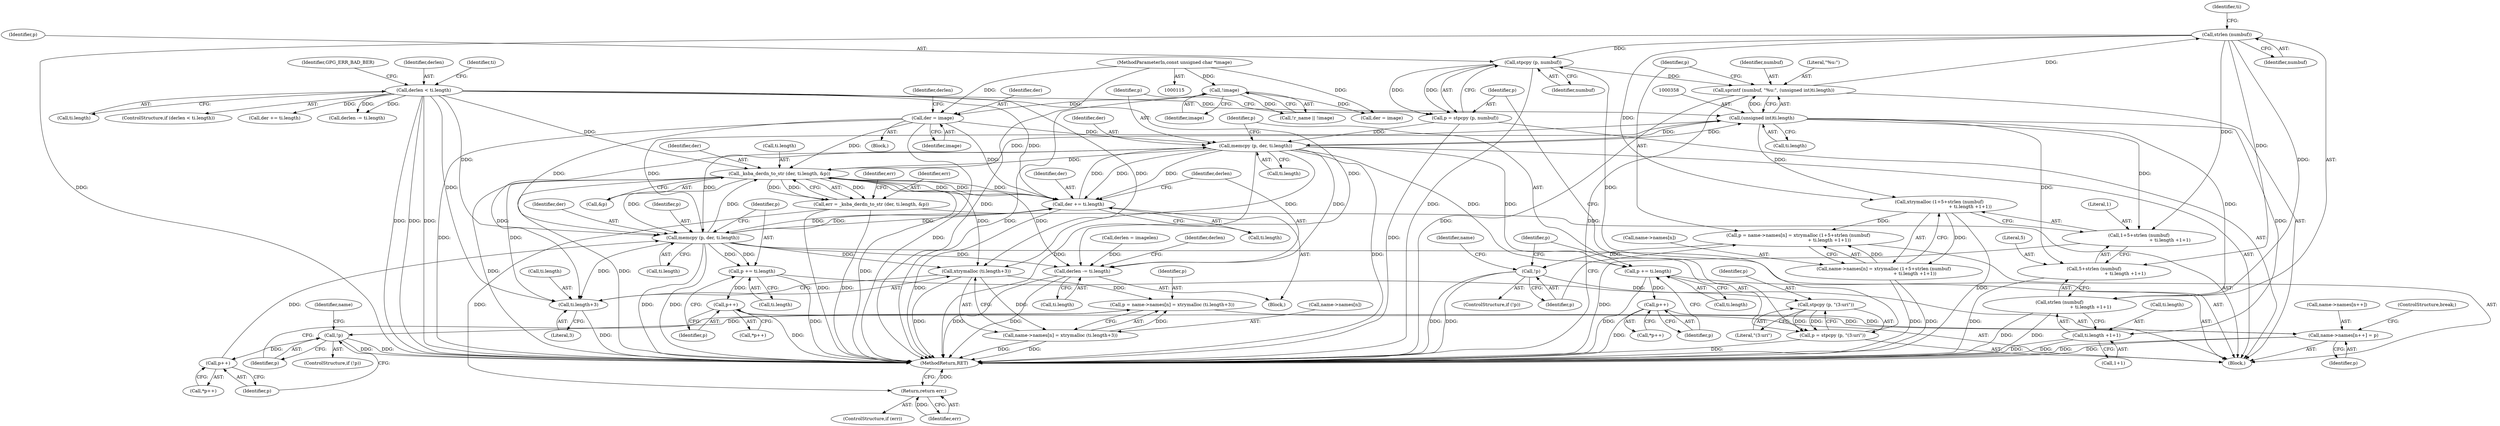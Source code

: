 digraph "0_gnupg_a7eed17a0b2a1c09ef986f3b4b323cd31cea2b64@API" {
"1000376" [label="(Call,strlen (numbuf))"];
"1000354" [label="(Call,sprintf (numbuf, \"%u:\", (unsigned int)ti.length))"];
"1000401" [label="(Call,stpcpy (p, numbuf))"];
"1000394" [label="(Call,p = stpcpy (p, \"(3:uri\"))"];
"1000396" [label="(Call,stpcpy (p, \"(3:uri\"))"];
"1000386" [label="(Call,!p)"];
"1000362" [label="(Call,p = name->names[n] = xtrymalloc (1+5+strlen (numbuf)\n                                           + ti.length +1+1))"];
"1000364" [label="(Call,name->names[n] = xtrymalloc (1+5+strlen (numbuf)\n                                           + ti.length +1+1))"];
"1000370" [label="(Call,xtrymalloc (1+5+strlen (numbuf)\n                                           + ti.length +1+1))"];
"1000376" [label="(Call,strlen (numbuf))"];
"1000357" [label="(Call,(unsigned int)ti.length)"];
"1000176" [label="(Call,derlen < ti.length)"];
"1000333" [label="(Call,_ksba_derdn_to_str (der, ti.length, &p))"];
"1000429" [label="(Call,der += ti.length)"];
"1000404" [label="(Call,memcpy (p, der, ti.length))"];
"1000399" [label="(Call,p = stpcpy (p, numbuf))"];
"1000248" [label="(Call,der = image)"];
"1000117" [label="(MethodParameterIn,const unsigned char *image)"];
"1000131" [label="(Call,!image)"];
"1000307" [label="(Call,memcpy (p, der, ti.length))"];
"1000304" [label="(Call,p++)"];
"1000294" [label="(Call,!p)"];
"1000279" [label="(Call,p = name->names[n] = xtrymalloc (ti.length+3))"];
"1000281" [label="(Call,name->names[n] = xtrymalloc (ti.length+3))"];
"1000287" [label="(Call,xtrymalloc (ti.length+3))"];
"1000371" [label="(Call,1+5+strlen (numbuf)\n                                           + ti.length +1+1)"];
"1000373" [label="(Call,5+strlen (numbuf)\n                                           + ti.length +1+1)"];
"1000375" [label="(Call,strlen (numbuf)\n                                           + ti.length +1+1)"];
"1000288" [label="(Call,ti.length+3)"];
"1000313" [label="(Call,p += ti.length)"];
"1000320" [label="(Call,p++)"];
"1000344" [label="(Call,name->names[n++] = p)"];
"1000331" [label="(Call,err = _ksba_derdn_to_str (der, ti.length, &p))"];
"1000342" [label="(Return,return err;)"];
"1000378" [label="(Call,ti.length +1+1)"];
"1000434" [label="(Call,derlen -= ti.length)"];
"1000410" [label="(Call,p += ti.length)"];
"1000417" [label="(Call,p++)"];
"1000345" [label="(Call,name->names[n++])"];
"1000431" [label="(Call,ti.length)"];
"1000340" [label="(ControlStructure,if (err))"];
"1000382" [label="(Call,1+1)"];
"1000364" [label="(Call,name->names[n] = xtrymalloc (1+5+strlen (numbuf)\n                                           + ti.length +1+1))"];
"1000430" [label="(Identifier,der)"];
"1000435" [label="(Identifier,derlen)"];
"1000281" [label="(Call,name->names[n] = xtrymalloc (ti.length+3))"];
"1000178" [label="(Call,ti.length)"];
"1000132" [label="(Identifier,image)"];
"1000251" [label="(Call,derlen = imagelen)"];
"1000248" [label="(Call,der = image)"];
"1000314" [label="(Identifier,p)"];
"1000351" [label="(Identifier,p)"];
"1000175" [label="(ControlStructure,if (derlen < ti.length))"];
"1000334" [label="(Identifier,der)"];
"1000378" [label="(Call,ti.length +1+1)"];
"1000176" [label="(Call,derlen < ti.length)"];
"1000131" [label="(Call,!image)"];
"1000407" [label="(Call,ti.length)"];
"1000417" [label="(Call,p++)"];
"1000280" [label="(Identifier,p)"];
"1000397" [label="(Identifier,p)"];
"1000436" [label="(Call,ti.length)"];
"1000355" [label="(Identifier,numbuf)"];
"1000403" [label="(Identifier,numbuf)"];
"1000321" [label="(Identifier,p)"];
"1000377" [label="(Identifier,numbuf)"];
"1000406" [label="(Identifier,der)"];
"1000320" [label="(Call,p++)"];
"1000387" [label="(Identifier,p)"];
"1000309" [label="(Identifier,der)"];
"1000331" [label="(Call,err = _ksba_derdn_to_str (der, ti.length, &p))"];
"1000362" [label="(Call,p = name->names[n] = xtrymalloc (1+5+strlen (numbuf)\n                                           + ti.length +1+1))"];
"1000279" [label="(Call,p = name->names[n] = xtrymalloc (ti.length+3))"];
"1000289" [label="(Call,ti.length)"];
"1000342" [label="(Return,return err;)"];
"1000313" [label="(Call,p += ti.length)"];
"1000434" [label="(Call,derlen -= ti.length)"];
"1000372" [label="(Literal,1)"];
"1000319" [label="(Call,*p++)"];
"1000177" [label="(Identifier,derlen)"];
"1000359" [label="(Call,ti.length)"];
"1000401" [label="(Call,stpcpy (p, numbuf))"];
"1000429" [label="(Call,der += ti.length)"];
"1000375" [label="(Call,strlen (numbuf)\n                                           + ti.length +1+1)"];
"1000357" [label="(Call,(unsigned int)ti.length)"];
"1000356" [label="(Literal,\"%u:\")"];
"1000304" [label="(Call,p++)"];
"1000370" [label="(Call,xtrymalloc (1+5+strlen (numbuf)\n                                           + ti.length +1+1))"];
"1000315" [label="(Call,ti.length)"];
"1000338" [label="(Call,&p)"];
"1000374" [label="(Literal,5)"];
"1000250" [label="(Identifier,image)"];
"1000396" [label="(Call,stpcpy (p, \"(3:uri\"))"];
"1000295" [label="(Identifier,p)"];
"1000332" [label="(Identifier,err)"];
"1000333" [label="(Call,_ksba_derdn_to_str (der, ti.length, &p))"];
"1000277" [label="(Block,)"];
"1000411" [label="(Identifier,p)"];
"1000343" [label="(Identifier,err)"];
"1000418" [label="(Identifier,p)"];
"1000294" [label="(Call,!p)"];
"1000282" [label="(Call,name->names[n])"];
"1000305" [label="(Identifier,p)"];
"1000363" [label="(Identifier,p)"];
"1000292" [label="(Literal,3)"];
"1000335" [label="(Call,ti.length)"];
"1000380" [label="(Identifier,ti)"];
"1000140" [label="(Call,der = image)"];
"1000365" [label="(Call,name->names[n])"];
"1000371" [label="(Call,1+5+strlen (numbuf)\n                                           + ti.length +1+1)"];
"1000308" [label="(Identifier,p)"];
"1000376" [label="(Call,strlen (numbuf))"];
"1000307" [label="(Call,memcpy (p, der, ti.length))"];
"1000197" [label="(Call,der += ti.length)"];
"1000249" [label="(Identifier,der)"];
"1000119" [label="(Block,)"];
"1000410" [label="(Call,p += ti.length)"];
"1000117" [label="(MethodParameterIn,const unsigned char *image)"];
"1000405" [label="(Identifier,p)"];
"1000398" [label="(Literal,\"(3:uri\")"];
"1000341" [label="(Identifier,err)"];
"1000186" [label="(Identifier,ti)"];
"1000293" [label="(ControlStructure,if (!p))"];
"1000128" [label="(Call,!r_name || !image)"];
"1000258" [label="(Identifier,derlen)"];
"1000416" [label="(Call,*p++)"];
"1000379" [label="(Call,ti.length)"];
"1000354" [label="(Call,sprintf (numbuf, \"%u:\", (unsigned int)ti.length))"];
"1000394" [label="(Call,p = stpcpy (p, \"(3:uri\"))"];
"1000183" [label="(Identifier,GPG_ERR_BAD_BER)"];
"1000373" [label="(Call,5+strlen (numbuf)\n                                           + ti.length +1+1)"];
"1000352" [label="(ControlStructure,break;)"];
"1000402" [label="(Identifier,p)"];
"1000399" [label="(Call,p = stpcpy (p, numbuf))"];
"1000310" [label="(Call,ti.length)"];
"1000298" [label="(Identifier,name)"];
"1000303" [label="(Call,*p++)"];
"1000202" [label="(Call,derlen -= ti.length)"];
"1000412" [label="(Call,ti.length)"];
"1000395" [label="(Identifier,p)"];
"1000259" [label="(Block,)"];
"1000404" [label="(Call,memcpy (p, der, ti.length))"];
"1000386" [label="(Call,!p)"];
"1000390" [label="(Identifier,name)"];
"1000344" [label="(Call,name->names[n++] = p)"];
"1000445" [label="(MethodReturn,RET)"];
"1000252" [label="(Identifier,derlen)"];
"1000385" [label="(ControlStructure,if (!p))"];
"1000287" [label="(Call,xtrymalloc (ti.length+3))"];
"1000400" [label="(Identifier,p)"];
"1000288" [label="(Call,ti.length+3)"];
"1000376" -> "1000375"  [label="AST: "];
"1000376" -> "1000377"  [label="CFG: "];
"1000377" -> "1000376"  [label="AST: "];
"1000380" -> "1000376"  [label="CFG: "];
"1000376" -> "1000445"  [label="DDG: "];
"1000376" -> "1000370"  [label="DDG: "];
"1000376" -> "1000371"  [label="DDG: "];
"1000376" -> "1000373"  [label="DDG: "];
"1000376" -> "1000375"  [label="DDG: "];
"1000354" -> "1000376"  [label="DDG: "];
"1000376" -> "1000401"  [label="DDG: "];
"1000354" -> "1000277"  [label="AST: "];
"1000354" -> "1000357"  [label="CFG: "];
"1000355" -> "1000354"  [label="AST: "];
"1000356" -> "1000354"  [label="AST: "];
"1000357" -> "1000354"  [label="AST: "];
"1000363" -> "1000354"  [label="CFG: "];
"1000354" -> "1000445"  [label="DDG: "];
"1000354" -> "1000445"  [label="DDG: "];
"1000401" -> "1000354"  [label="DDG: "];
"1000357" -> "1000354"  [label="DDG: "];
"1000401" -> "1000399"  [label="AST: "];
"1000401" -> "1000403"  [label="CFG: "];
"1000402" -> "1000401"  [label="AST: "];
"1000403" -> "1000401"  [label="AST: "];
"1000399" -> "1000401"  [label="CFG: "];
"1000401" -> "1000445"  [label="DDG: "];
"1000401" -> "1000399"  [label="DDG: "];
"1000401" -> "1000399"  [label="DDG: "];
"1000394" -> "1000401"  [label="DDG: "];
"1000394" -> "1000277"  [label="AST: "];
"1000394" -> "1000396"  [label="CFG: "];
"1000395" -> "1000394"  [label="AST: "];
"1000396" -> "1000394"  [label="AST: "];
"1000400" -> "1000394"  [label="CFG: "];
"1000394" -> "1000445"  [label="DDG: "];
"1000396" -> "1000394"  [label="DDG: "];
"1000396" -> "1000394"  [label="DDG: "];
"1000396" -> "1000398"  [label="CFG: "];
"1000397" -> "1000396"  [label="AST: "];
"1000398" -> "1000396"  [label="AST: "];
"1000386" -> "1000396"  [label="DDG: "];
"1000386" -> "1000385"  [label="AST: "];
"1000386" -> "1000387"  [label="CFG: "];
"1000387" -> "1000386"  [label="AST: "];
"1000390" -> "1000386"  [label="CFG: "];
"1000395" -> "1000386"  [label="CFG: "];
"1000386" -> "1000445"  [label="DDG: "];
"1000386" -> "1000445"  [label="DDG: "];
"1000362" -> "1000386"  [label="DDG: "];
"1000362" -> "1000277"  [label="AST: "];
"1000362" -> "1000364"  [label="CFG: "];
"1000363" -> "1000362"  [label="AST: "];
"1000364" -> "1000362"  [label="AST: "];
"1000387" -> "1000362"  [label="CFG: "];
"1000364" -> "1000362"  [label="DDG: "];
"1000370" -> "1000362"  [label="DDG: "];
"1000364" -> "1000370"  [label="CFG: "];
"1000365" -> "1000364"  [label="AST: "];
"1000370" -> "1000364"  [label="AST: "];
"1000364" -> "1000445"  [label="DDG: "];
"1000364" -> "1000445"  [label="DDG: "];
"1000370" -> "1000364"  [label="DDG: "];
"1000370" -> "1000371"  [label="CFG: "];
"1000371" -> "1000370"  [label="AST: "];
"1000370" -> "1000445"  [label="DDG: "];
"1000357" -> "1000370"  [label="DDG: "];
"1000357" -> "1000359"  [label="CFG: "];
"1000358" -> "1000357"  [label="AST: "];
"1000359" -> "1000357"  [label="AST: "];
"1000176" -> "1000357"  [label="DDG: "];
"1000333" -> "1000357"  [label="DDG: "];
"1000404" -> "1000357"  [label="DDG: "];
"1000307" -> "1000357"  [label="DDG: "];
"1000357" -> "1000371"  [label="DDG: "];
"1000357" -> "1000373"  [label="DDG: "];
"1000357" -> "1000375"  [label="DDG: "];
"1000357" -> "1000378"  [label="DDG: "];
"1000357" -> "1000404"  [label="DDG: "];
"1000176" -> "1000175"  [label="AST: "];
"1000176" -> "1000178"  [label="CFG: "];
"1000177" -> "1000176"  [label="AST: "];
"1000178" -> "1000176"  [label="AST: "];
"1000183" -> "1000176"  [label="CFG: "];
"1000186" -> "1000176"  [label="CFG: "];
"1000176" -> "1000445"  [label="DDG: "];
"1000176" -> "1000445"  [label="DDG: "];
"1000176" -> "1000445"  [label="DDG: "];
"1000176" -> "1000197"  [label="DDG: "];
"1000176" -> "1000202"  [label="DDG: "];
"1000176" -> "1000202"  [label="DDG: "];
"1000176" -> "1000287"  [label="DDG: "];
"1000176" -> "1000288"  [label="DDG: "];
"1000176" -> "1000307"  [label="DDG: "];
"1000176" -> "1000333"  [label="DDG: "];
"1000176" -> "1000429"  [label="DDG: "];
"1000176" -> "1000434"  [label="DDG: "];
"1000333" -> "1000331"  [label="AST: "];
"1000333" -> "1000338"  [label="CFG: "];
"1000334" -> "1000333"  [label="AST: "];
"1000335" -> "1000333"  [label="AST: "];
"1000338" -> "1000333"  [label="AST: "];
"1000331" -> "1000333"  [label="CFG: "];
"1000333" -> "1000445"  [label="DDG: "];
"1000333" -> "1000445"  [label="DDG: "];
"1000333" -> "1000445"  [label="DDG: "];
"1000333" -> "1000287"  [label="DDG: "];
"1000333" -> "1000288"  [label="DDG: "];
"1000333" -> "1000307"  [label="DDG: "];
"1000333" -> "1000331"  [label="DDG: "];
"1000333" -> "1000331"  [label="DDG: "];
"1000333" -> "1000331"  [label="DDG: "];
"1000429" -> "1000333"  [label="DDG: "];
"1000248" -> "1000333"  [label="DDG: "];
"1000404" -> "1000333"  [label="DDG: "];
"1000307" -> "1000333"  [label="DDG: "];
"1000333" -> "1000429"  [label="DDG: "];
"1000333" -> "1000429"  [label="DDG: "];
"1000333" -> "1000434"  [label="DDG: "];
"1000429" -> "1000259"  [label="AST: "];
"1000429" -> "1000431"  [label="CFG: "];
"1000430" -> "1000429"  [label="AST: "];
"1000431" -> "1000429"  [label="AST: "];
"1000435" -> "1000429"  [label="CFG: "];
"1000429" -> "1000445"  [label="DDG: "];
"1000429" -> "1000307"  [label="DDG: "];
"1000429" -> "1000404"  [label="DDG: "];
"1000404" -> "1000429"  [label="DDG: "];
"1000404" -> "1000429"  [label="DDG: "];
"1000307" -> "1000429"  [label="DDG: "];
"1000307" -> "1000429"  [label="DDG: "];
"1000248" -> "1000429"  [label="DDG: "];
"1000404" -> "1000277"  [label="AST: "];
"1000404" -> "1000407"  [label="CFG: "];
"1000405" -> "1000404"  [label="AST: "];
"1000406" -> "1000404"  [label="AST: "];
"1000407" -> "1000404"  [label="AST: "];
"1000411" -> "1000404"  [label="CFG: "];
"1000404" -> "1000445"  [label="DDG: "];
"1000404" -> "1000445"  [label="DDG: "];
"1000404" -> "1000287"  [label="DDG: "];
"1000404" -> "1000288"  [label="DDG: "];
"1000404" -> "1000307"  [label="DDG: "];
"1000399" -> "1000404"  [label="DDG: "];
"1000248" -> "1000404"  [label="DDG: "];
"1000404" -> "1000410"  [label="DDG: "];
"1000404" -> "1000410"  [label="DDG: "];
"1000404" -> "1000434"  [label="DDG: "];
"1000399" -> "1000277"  [label="AST: "];
"1000400" -> "1000399"  [label="AST: "];
"1000405" -> "1000399"  [label="CFG: "];
"1000399" -> "1000445"  [label="DDG: "];
"1000248" -> "1000119"  [label="AST: "];
"1000248" -> "1000250"  [label="CFG: "];
"1000249" -> "1000248"  [label="AST: "];
"1000250" -> "1000248"  [label="AST: "];
"1000252" -> "1000248"  [label="CFG: "];
"1000248" -> "1000445"  [label="DDG: "];
"1000248" -> "1000445"  [label="DDG: "];
"1000117" -> "1000248"  [label="DDG: "];
"1000131" -> "1000248"  [label="DDG: "];
"1000248" -> "1000307"  [label="DDG: "];
"1000117" -> "1000115"  [label="AST: "];
"1000117" -> "1000445"  [label="DDG: "];
"1000117" -> "1000131"  [label="DDG: "];
"1000117" -> "1000140"  [label="DDG: "];
"1000131" -> "1000128"  [label="AST: "];
"1000131" -> "1000132"  [label="CFG: "];
"1000132" -> "1000131"  [label="AST: "];
"1000128" -> "1000131"  [label="CFG: "];
"1000131" -> "1000445"  [label="DDG: "];
"1000131" -> "1000128"  [label="DDG: "];
"1000131" -> "1000140"  [label="DDG: "];
"1000307" -> "1000277"  [label="AST: "];
"1000307" -> "1000310"  [label="CFG: "];
"1000308" -> "1000307"  [label="AST: "];
"1000309" -> "1000307"  [label="AST: "];
"1000310" -> "1000307"  [label="AST: "];
"1000314" -> "1000307"  [label="CFG: "];
"1000307" -> "1000445"  [label="DDG: "];
"1000307" -> "1000445"  [label="DDG: "];
"1000307" -> "1000287"  [label="DDG: "];
"1000307" -> "1000288"  [label="DDG: "];
"1000304" -> "1000307"  [label="DDG: "];
"1000307" -> "1000313"  [label="DDG: "];
"1000307" -> "1000313"  [label="DDG: "];
"1000307" -> "1000434"  [label="DDG: "];
"1000304" -> "1000303"  [label="AST: "];
"1000304" -> "1000305"  [label="CFG: "];
"1000305" -> "1000304"  [label="AST: "];
"1000303" -> "1000304"  [label="CFG: "];
"1000294" -> "1000304"  [label="DDG: "];
"1000294" -> "1000293"  [label="AST: "];
"1000294" -> "1000295"  [label="CFG: "];
"1000295" -> "1000294"  [label="AST: "];
"1000298" -> "1000294"  [label="CFG: "];
"1000305" -> "1000294"  [label="CFG: "];
"1000294" -> "1000445"  [label="DDG: "];
"1000294" -> "1000445"  [label="DDG: "];
"1000279" -> "1000294"  [label="DDG: "];
"1000279" -> "1000277"  [label="AST: "];
"1000279" -> "1000281"  [label="CFG: "];
"1000280" -> "1000279"  [label="AST: "];
"1000281" -> "1000279"  [label="AST: "];
"1000295" -> "1000279"  [label="CFG: "];
"1000281" -> "1000279"  [label="DDG: "];
"1000287" -> "1000279"  [label="DDG: "];
"1000281" -> "1000287"  [label="CFG: "];
"1000282" -> "1000281"  [label="AST: "];
"1000287" -> "1000281"  [label="AST: "];
"1000281" -> "1000445"  [label="DDG: "];
"1000281" -> "1000445"  [label="DDG: "];
"1000287" -> "1000281"  [label="DDG: "];
"1000287" -> "1000288"  [label="CFG: "];
"1000288" -> "1000287"  [label="AST: "];
"1000287" -> "1000445"  [label="DDG: "];
"1000371" -> "1000373"  [label="CFG: "];
"1000372" -> "1000371"  [label="AST: "];
"1000373" -> "1000371"  [label="AST: "];
"1000371" -> "1000445"  [label="DDG: "];
"1000373" -> "1000375"  [label="CFG: "];
"1000374" -> "1000373"  [label="AST: "];
"1000375" -> "1000373"  [label="AST: "];
"1000373" -> "1000445"  [label="DDG: "];
"1000375" -> "1000378"  [label="CFG: "];
"1000378" -> "1000375"  [label="AST: "];
"1000375" -> "1000445"  [label="DDG: "];
"1000375" -> "1000445"  [label="DDG: "];
"1000288" -> "1000292"  [label="CFG: "];
"1000289" -> "1000288"  [label="AST: "];
"1000292" -> "1000288"  [label="AST: "];
"1000288" -> "1000445"  [label="DDG: "];
"1000313" -> "1000277"  [label="AST: "];
"1000313" -> "1000315"  [label="CFG: "];
"1000314" -> "1000313"  [label="AST: "];
"1000315" -> "1000313"  [label="AST: "];
"1000321" -> "1000313"  [label="CFG: "];
"1000313" -> "1000445"  [label="DDG: "];
"1000313" -> "1000320"  [label="DDG: "];
"1000320" -> "1000319"  [label="AST: "];
"1000320" -> "1000321"  [label="CFG: "];
"1000321" -> "1000320"  [label="AST: "];
"1000319" -> "1000320"  [label="CFG: "];
"1000320" -> "1000445"  [label="DDG: "];
"1000320" -> "1000344"  [label="DDG: "];
"1000344" -> "1000277"  [label="AST: "];
"1000344" -> "1000351"  [label="CFG: "];
"1000345" -> "1000344"  [label="AST: "];
"1000351" -> "1000344"  [label="AST: "];
"1000352" -> "1000344"  [label="CFG: "];
"1000344" -> "1000445"  [label="DDG: "];
"1000344" -> "1000445"  [label="DDG: "];
"1000417" -> "1000344"  [label="DDG: "];
"1000331" -> "1000277"  [label="AST: "];
"1000332" -> "1000331"  [label="AST: "];
"1000341" -> "1000331"  [label="CFG: "];
"1000331" -> "1000445"  [label="DDG: "];
"1000331" -> "1000445"  [label="DDG: "];
"1000331" -> "1000342"  [label="DDG: "];
"1000342" -> "1000340"  [label="AST: "];
"1000342" -> "1000343"  [label="CFG: "];
"1000343" -> "1000342"  [label="AST: "];
"1000445" -> "1000342"  [label="CFG: "];
"1000342" -> "1000445"  [label="DDG: "];
"1000343" -> "1000342"  [label="DDG: "];
"1000378" -> "1000382"  [label="CFG: "];
"1000379" -> "1000378"  [label="AST: "];
"1000382" -> "1000378"  [label="AST: "];
"1000378" -> "1000445"  [label="DDG: "];
"1000378" -> "1000445"  [label="DDG: "];
"1000434" -> "1000259"  [label="AST: "];
"1000434" -> "1000436"  [label="CFG: "];
"1000435" -> "1000434"  [label="AST: "];
"1000436" -> "1000434"  [label="AST: "];
"1000258" -> "1000434"  [label="CFG: "];
"1000434" -> "1000445"  [label="DDG: "];
"1000434" -> "1000445"  [label="DDG: "];
"1000251" -> "1000434"  [label="DDG: "];
"1000410" -> "1000277"  [label="AST: "];
"1000410" -> "1000412"  [label="CFG: "];
"1000411" -> "1000410"  [label="AST: "];
"1000412" -> "1000410"  [label="AST: "];
"1000418" -> "1000410"  [label="CFG: "];
"1000410" -> "1000445"  [label="DDG: "];
"1000410" -> "1000417"  [label="DDG: "];
"1000417" -> "1000416"  [label="AST: "];
"1000417" -> "1000418"  [label="CFG: "];
"1000418" -> "1000417"  [label="AST: "];
"1000416" -> "1000417"  [label="CFG: "];
"1000417" -> "1000445"  [label="DDG: "];
}
